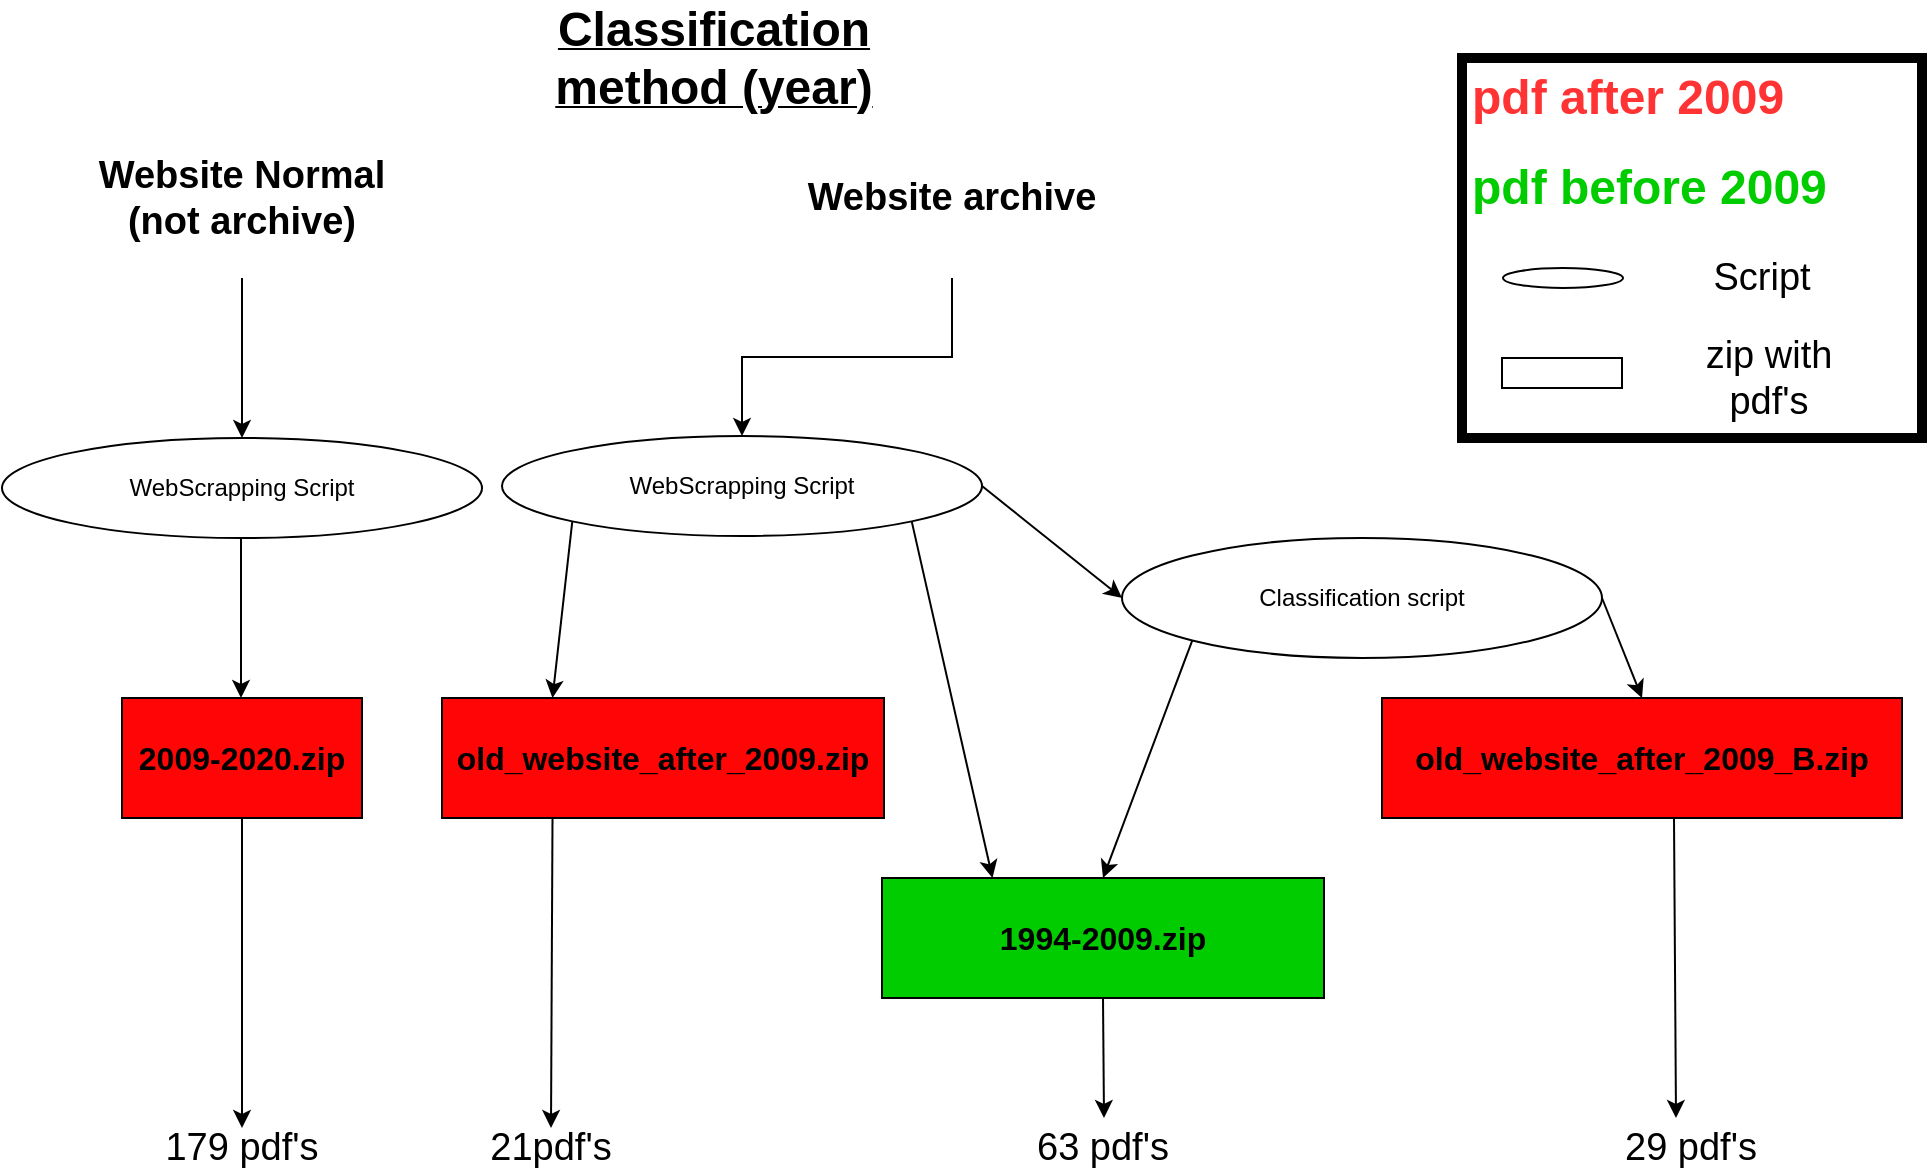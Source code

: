 <mxfile version="13.10.0" type="github">
  <diagram id="eFqXku6RNr3TkvPt5uMo" name="Page-1">
    <mxGraphModel dx="1869" dy="705" grid="1" gridSize="10" guides="1" tooltips="1" connect="1" arrows="1" fold="1" page="1" pageScale="1" pageWidth="827" pageHeight="1169" math="0" shadow="0">
      <root>
        <mxCell id="0" />
        <mxCell id="1" parent="0" />
        <mxCell id="ybPyFuyrpkmJQQohFyMu-5" value="WebScrapping Script" style="ellipse;whiteSpace=wrap;html=1;" parent="1" vertex="1">
          <mxGeometry x="-10" y="220" width="240" height="50" as="geometry" />
        </mxCell>
        <mxCell id="ybPyFuyrpkmJQQohFyMu-7" value="" style="endArrow=classic;html=1;exitX=0.5;exitY=1;exitDx=0;exitDy=0;" parent="1" edge="1">
          <mxGeometry width="50" height="50" relative="1" as="geometry">
            <mxPoint x="109.5" y="270" as="sourcePoint" />
            <mxPoint x="109.5" y="350" as="targetPoint" />
          </mxGeometry>
        </mxCell>
        <mxCell id="ybPyFuyrpkmJQQohFyMu-9" value="&lt;h1&gt;&lt;font color=&quot;#ff3333&quot;&gt;pdf after 2009&lt;/font&gt;&lt;/h1&gt;&lt;div&gt;&lt;h1&gt;&lt;font color=&quot;#00cc00&quot;&gt;pdf before 2009&lt;/font&gt;&lt;/h1&gt;&lt;/div&gt;&lt;div&gt;&lt;br&gt;&lt;/div&gt;" style="text;html=1;fillColor=none;spacing=5;spacingTop=-20;whiteSpace=wrap;overflow=hidden;rounded=0;strokeColor=#000000;strokeWidth=5;" parent="1" vertex="1">
          <mxGeometry x="720" y="30" width="230" height="190" as="geometry" />
        </mxCell>
        <mxCell id="ybPyFuyrpkmJQQohFyMu-10" value="&lt;b&gt;&lt;font style=&quot;font-size: 16px&quot;&gt;2009-2020.zip&lt;/font&gt;&lt;/b&gt;" style="rounded=0;whiteSpace=wrap;html=1;fillColor=#FF0505;" parent="1" vertex="1">
          <mxGeometry x="50" y="350" width="120" height="60" as="geometry" />
        </mxCell>
        <mxCell id="ybPyFuyrpkmJQQohFyMu-13" value="" style="edgeStyle=orthogonalEdgeStyle;rounded=0;orthogonalLoop=1;jettySize=auto;html=1;" parent="1" source="ybPyFuyrpkmJQQohFyMu-11" target="ybPyFuyrpkmJQQohFyMu-5" edge="1">
          <mxGeometry relative="1" as="geometry">
            <Array as="points">
              <mxPoint x="110" y="160" />
              <mxPoint x="110" y="160" />
            </Array>
          </mxGeometry>
        </mxCell>
        <mxCell id="ybPyFuyrpkmJQQohFyMu-11" value="Website Normal&lt;br style=&quot;font-size: 19px;&quot;&gt;(not archive)" style="text;html=1;strokeColor=none;fillColor=none;align=center;verticalAlign=middle;whiteSpace=wrap;rounded=0;fontStyle=1;fontSize=19;" parent="1" vertex="1">
          <mxGeometry x="15" y="60" width="190" height="80" as="geometry" />
        </mxCell>
        <mxCell id="ybPyFuyrpkmJQQohFyMu-12" value="Website archive&lt;br style=&quot;font-size: 19px;&quot;&gt;" style="text;html=1;strokeColor=none;fillColor=none;align=center;verticalAlign=middle;whiteSpace=wrap;rounded=0;fontSize=19;fontStyle=1" parent="1" vertex="1">
          <mxGeometry x="370" y="60" width="190" height="80" as="geometry" />
        </mxCell>
        <mxCell id="ybPyFuyrpkmJQQohFyMu-15" value="" style="edgeStyle=orthogonalEdgeStyle;rounded=0;orthogonalLoop=1;jettySize=auto;html=1;exitX=0.5;exitY=1;exitDx=0;exitDy=0;entryX=0.5;entryY=0;entryDx=0;entryDy=0;" parent="1" source="ybPyFuyrpkmJQQohFyMu-12" target="ybPyFuyrpkmJQQohFyMu-17" edge="1">
          <mxGeometry relative="1" as="geometry">
            <mxPoint x="150" y="150" as="sourcePoint" />
            <mxPoint x="360" y="210" as="targetPoint" />
          </mxGeometry>
        </mxCell>
        <mxCell id="ybPyFuyrpkmJQQohFyMu-17" value="WebScrapping Script" style="ellipse;whiteSpace=wrap;html=1;" parent="1" vertex="1">
          <mxGeometry x="240" y="219" width="240" height="50" as="geometry" />
        </mxCell>
        <mxCell id="ybPyFuyrpkmJQQohFyMu-20" value="Classification script" style="ellipse;whiteSpace=wrap;html=1;" parent="1" vertex="1">
          <mxGeometry x="550" y="270" width="240" height="60" as="geometry" />
        </mxCell>
        <mxCell id="ybPyFuyrpkmJQQohFyMu-21" value="&lt;b&gt;&lt;font style=&quot;font-size: 16px&quot;&gt;old_website_after_2009.zip&lt;/font&gt;&lt;/b&gt;" style="rounded=0;whiteSpace=wrap;html=1;fillColor=#FF0505;" parent="1" vertex="1">
          <mxGeometry x="210" y="350" width="221" height="60" as="geometry" />
        </mxCell>
        <mxCell id="ybPyFuyrpkmJQQohFyMu-22" value="" style="endArrow=classic;html=1;exitX=0;exitY=1;exitDx=0;exitDy=0;entryX=0.25;entryY=0;entryDx=0;entryDy=0;" parent="1" source="ybPyFuyrpkmJQQohFyMu-17" target="ybPyFuyrpkmJQQohFyMu-21" edge="1">
          <mxGeometry width="50" height="50" relative="1" as="geometry">
            <mxPoint x="414" y="310" as="sourcePoint" />
            <mxPoint x="414" y="390" as="targetPoint" />
          </mxGeometry>
        </mxCell>
        <mxCell id="ybPyFuyrpkmJQQohFyMu-24" value="&lt;b&gt;&lt;font style=&quot;font-size: 16px&quot;&gt;1994-2009.zip&lt;/font&gt;&lt;/b&gt;" style="rounded=0;whiteSpace=wrap;html=1;fillColor=#00CC00;" parent="1" vertex="1">
          <mxGeometry x="430" y="440" width="221" height="60" as="geometry" />
        </mxCell>
        <mxCell id="ybPyFuyrpkmJQQohFyMu-25" value="&lt;b&gt;&lt;u&gt;&lt;font style=&quot;font-size: 24px&quot;&gt;Classification method (year)&lt;/font&gt;&lt;/u&gt;&lt;/b&gt;" style="text;html=1;strokeColor=none;fillColor=none;align=center;verticalAlign=middle;whiteSpace=wrap;rounded=0;fontSize=19;" parent="1" vertex="1">
          <mxGeometry x="241" y="20" width="210" height="20" as="geometry" />
        </mxCell>
        <mxCell id="ybPyFuyrpkmJQQohFyMu-26" value="" style="endArrow=classic;html=1;fontSize=19;exitX=1;exitY=0.5;exitDx=0;exitDy=0;entryX=0;entryY=0.5;entryDx=0;entryDy=0;" parent="1" source="ybPyFuyrpkmJQQohFyMu-17" target="ybPyFuyrpkmJQQohFyMu-20" edge="1">
          <mxGeometry width="50" height="50" relative="1" as="geometry">
            <mxPoint x="400" y="360" as="sourcePoint" />
            <mxPoint x="450" y="310" as="targetPoint" />
          </mxGeometry>
        </mxCell>
        <mxCell id="ybPyFuyrpkmJQQohFyMu-27" value="" style="endArrow=classic;html=1;fontSize=19;exitX=1;exitY=1;exitDx=0;exitDy=0;entryX=0.25;entryY=0;entryDx=0;entryDy=0;" parent="1" source="ybPyFuyrpkmJQQohFyMu-17" target="ybPyFuyrpkmJQQohFyMu-24" edge="1">
          <mxGeometry width="50" height="50" relative="1" as="geometry">
            <mxPoint x="400" y="360" as="sourcePoint" />
            <mxPoint x="450" y="310" as="targetPoint" />
          </mxGeometry>
        </mxCell>
        <mxCell id="ybPyFuyrpkmJQQohFyMu-28" value="" style="ellipse;whiteSpace=wrap;html=1;strokeColor=#000000;strokeWidth=1;fontSize=19;fillColor=#FFFFFF;" parent="1" vertex="1">
          <mxGeometry x="740.5" y="135" width="60" height="10" as="geometry" />
        </mxCell>
        <mxCell id="ybPyFuyrpkmJQQohFyMu-30" value="Script" style="text;html=1;strokeColor=none;fillColor=none;align=center;verticalAlign=middle;whiteSpace=wrap;rounded=0;fontSize=19;" parent="1" vertex="1">
          <mxGeometry x="850" y="130" width="40" height="20" as="geometry" />
        </mxCell>
        <mxCell id="ybPyFuyrpkmJQQohFyMu-32" value="&lt;b&gt;&lt;font style=&quot;font-size: 16px&quot;&gt;old_website_after_2009_B.zip&lt;/font&gt;&lt;/b&gt;" style="rounded=0;whiteSpace=wrap;html=1;fillColor=#FF0505;" parent="1" vertex="1">
          <mxGeometry x="680" y="350" width="260" height="60" as="geometry" />
        </mxCell>
        <mxCell id="ybPyFuyrpkmJQQohFyMu-33" value="" style="endArrow=classic;html=1;fontSize=19;exitX=0;exitY=1;exitDx=0;exitDy=0;entryX=0.5;entryY=0;entryDx=0;entryDy=0;" parent="1" edge="1">
          <mxGeometry width="50" height="50" relative="1" as="geometry">
            <mxPoint x="585.147" y="321.213" as="sourcePoint" />
            <mxPoint x="540.5" y="440" as="targetPoint" />
          </mxGeometry>
        </mxCell>
        <mxCell id="ybPyFuyrpkmJQQohFyMu-34" value="" style="endArrow=classic;html=1;fontSize=19;exitX=1;exitY=0.5;exitDx=0;exitDy=0;entryX=0.5;entryY=0;entryDx=0;entryDy=0;" parent="1" source="ybPyFuyrpkmJQQohFyMu-20" target="ybPyFuyrpkmJQQohFyMu-32" edge="1">
          <mxGeometry width="50" height="50" relative="1" as="geometry">
            <mxPoint x="595.147" y="331.213" as="sourcePoint" />
            <mxPoint x="550.5" y="450" as="targetPoint" />
          </mxGeometry>
        </mxCell>
        <mxCell id="ybPyFuyrpkmJQQohFyMu-36" value="" style="rounded=0;whiteSpace=wrap;html=1;strokeColor=#000000;strokeWidth=1;fontSize=19;fillColor=#FFFFFF;" parent="1" vertex="1">
          <mxGeometry x="740" y="180" width="60" height="15" as="geometry" />
        </mxCell>
        <mxCell id="ybPyFuyrpkmJQQohFyMu-37" value="zip with pdf&#39;s" style="text;html=1;strokeColor=none;fillColor=none;align=center;verticalAlign=middle;whiteSpace=wrap;rounded=0;fontSize=19;" parent="1" vertex="1">
          <mxGeometry x="827" y="180" width="93" height="20" as="geometry" />
        </mxCell>
        <mxCell id="FIHH0XTKlNl-ZG9PJQxR-1" value="" style="endArrow=classic;html=1;fontSize=19;exitX=0.5;exitY=1;exitDx=0;exitDy=0;" edge="1" parent="1" source="ybPyFuyrpkmJQQohFyMu-10" target="FIHH0XTKlNl-ZG9PJQxR-2">
          <mxGeometry width="50" height="50" relative="1" as="geometry">
            <mxPoint x="450" y="350" as="sourcePoint" />
            <mxPoint x="110" y="460" as="targetPoint" />
          </mxGeometry>
        </mxCell>
        <mxCell id="FIHH0XTKlNl-ZG9PJQxR-2" value="179 pdf&#39;s" style="text;html=1;strokeColor=none;fillColor=none;align=center;verticalAlign=middle;whiteSpace=wrap;rounded=0;fontSize=19;" vertex="1" parent="1">
          <mxGeometry x="70" y="565" width="80" height="20" as="geometry" />
        </mxCell>
        <mxCell id="FIHH0XTKlNl-ZG9PJQxR-3" value="" style="endArrow=classic;html=1;fontSize=19;exitX=0.25;exitY=1;exitDx=0;exitDy=0;entryX=0.5;entryY=0;entryDx=0;entryDy=0;" edge="1" parent="1" source="ybPyFuyrpkmJQQohFyMu-21" target="FIHH0XTKlNl-ZG9PJQxR-4">
          <mxGeometry width="50" height="50" relative="1" as="geometry">
            <mxPoint x="450" y="350" as="sourcePoint" />
            <mxPoint x="265" y="460" as="targetPoint" />
          </mxGeometry>
        </mxCell>
        <mxCell id="FIHH0XTKlNl-ZG9PJQxR-4" value="21pdf&#39;s" style="text;html=1;strokeColor=none;fillColor=none;align=center;verticalAlign=middle;whiteSpace=wrap;rounded=0;fontSize=19;" vertex="1" parent="1">
          <mxGeometry x="230" y="565" width="69" height="20" as="geometry" />
        </mxCell>
        <mxCell id="FIHH0XTKlNl-ZG9PJQxR-5" value="" style="endArrow=classic;html=1;fontSize=19;exitX=0.5;exitY=1;exitDx=0;exitDy=0;" edge="1" parent="1" source="ybPyFuyrpkmJQQohFyMu-24">
          <mxGeometry width="50" height="50" relative="1" as="geometry">
            <mxPoint x="450" y="350" as="sourcePoint" />
            <mxPoint x="541" y="560" as="targetPoint" />
          </mxGeometry>
        </mxCell>
        <mxCell id="FIHH0XTKlNl-ZG9PJQxR-6" value="63 pdf&#39;s" style="text;html=1;strokeColor=none;fillColor=none;align=center;verticalAlign=middle;whiteSpace=wrap;rounded=0;fontSize=19;" vertex="1" parent="1">
          <mxGeometry x="506" y="565" width="69" height="20" as="geometry" />
        </mxCell>
        <mxCell id="FIHH0XTKlNl-ZG9PJQxR-7" value="29 pdf&#39;s" style="text;html=1;strokeColor=none;fillColor=none;align=center;verticalAlign=middle;whiteSpace=wrap;rounded=0;fontSize=19;" vertex="1" parent="1">
          <mxGeometry x="800" y="565" width="69" height="20" as="geometry" />
        </mxCell>
        <mxCell id="FIHH0XTKlNl-ZG9PJQxR-8" value="" style="endArrow=classic;html=1;fontSize=19;exitX=0.5;exitY=1;exitDx=0;exitDy=0;" edge="1" parent="1">
          <mxGeometry width="50" height="50" relative="1" as="geometry">
            <mxPoint x="826" y="410" as="sourcePoint" />
            <mxPoint x="827" y="560" as="targetPoint" />
          </mxGeometry>
        </mxCell>
      </root>
    </mxGraphModel>
  </diagram>
</mxfile>

